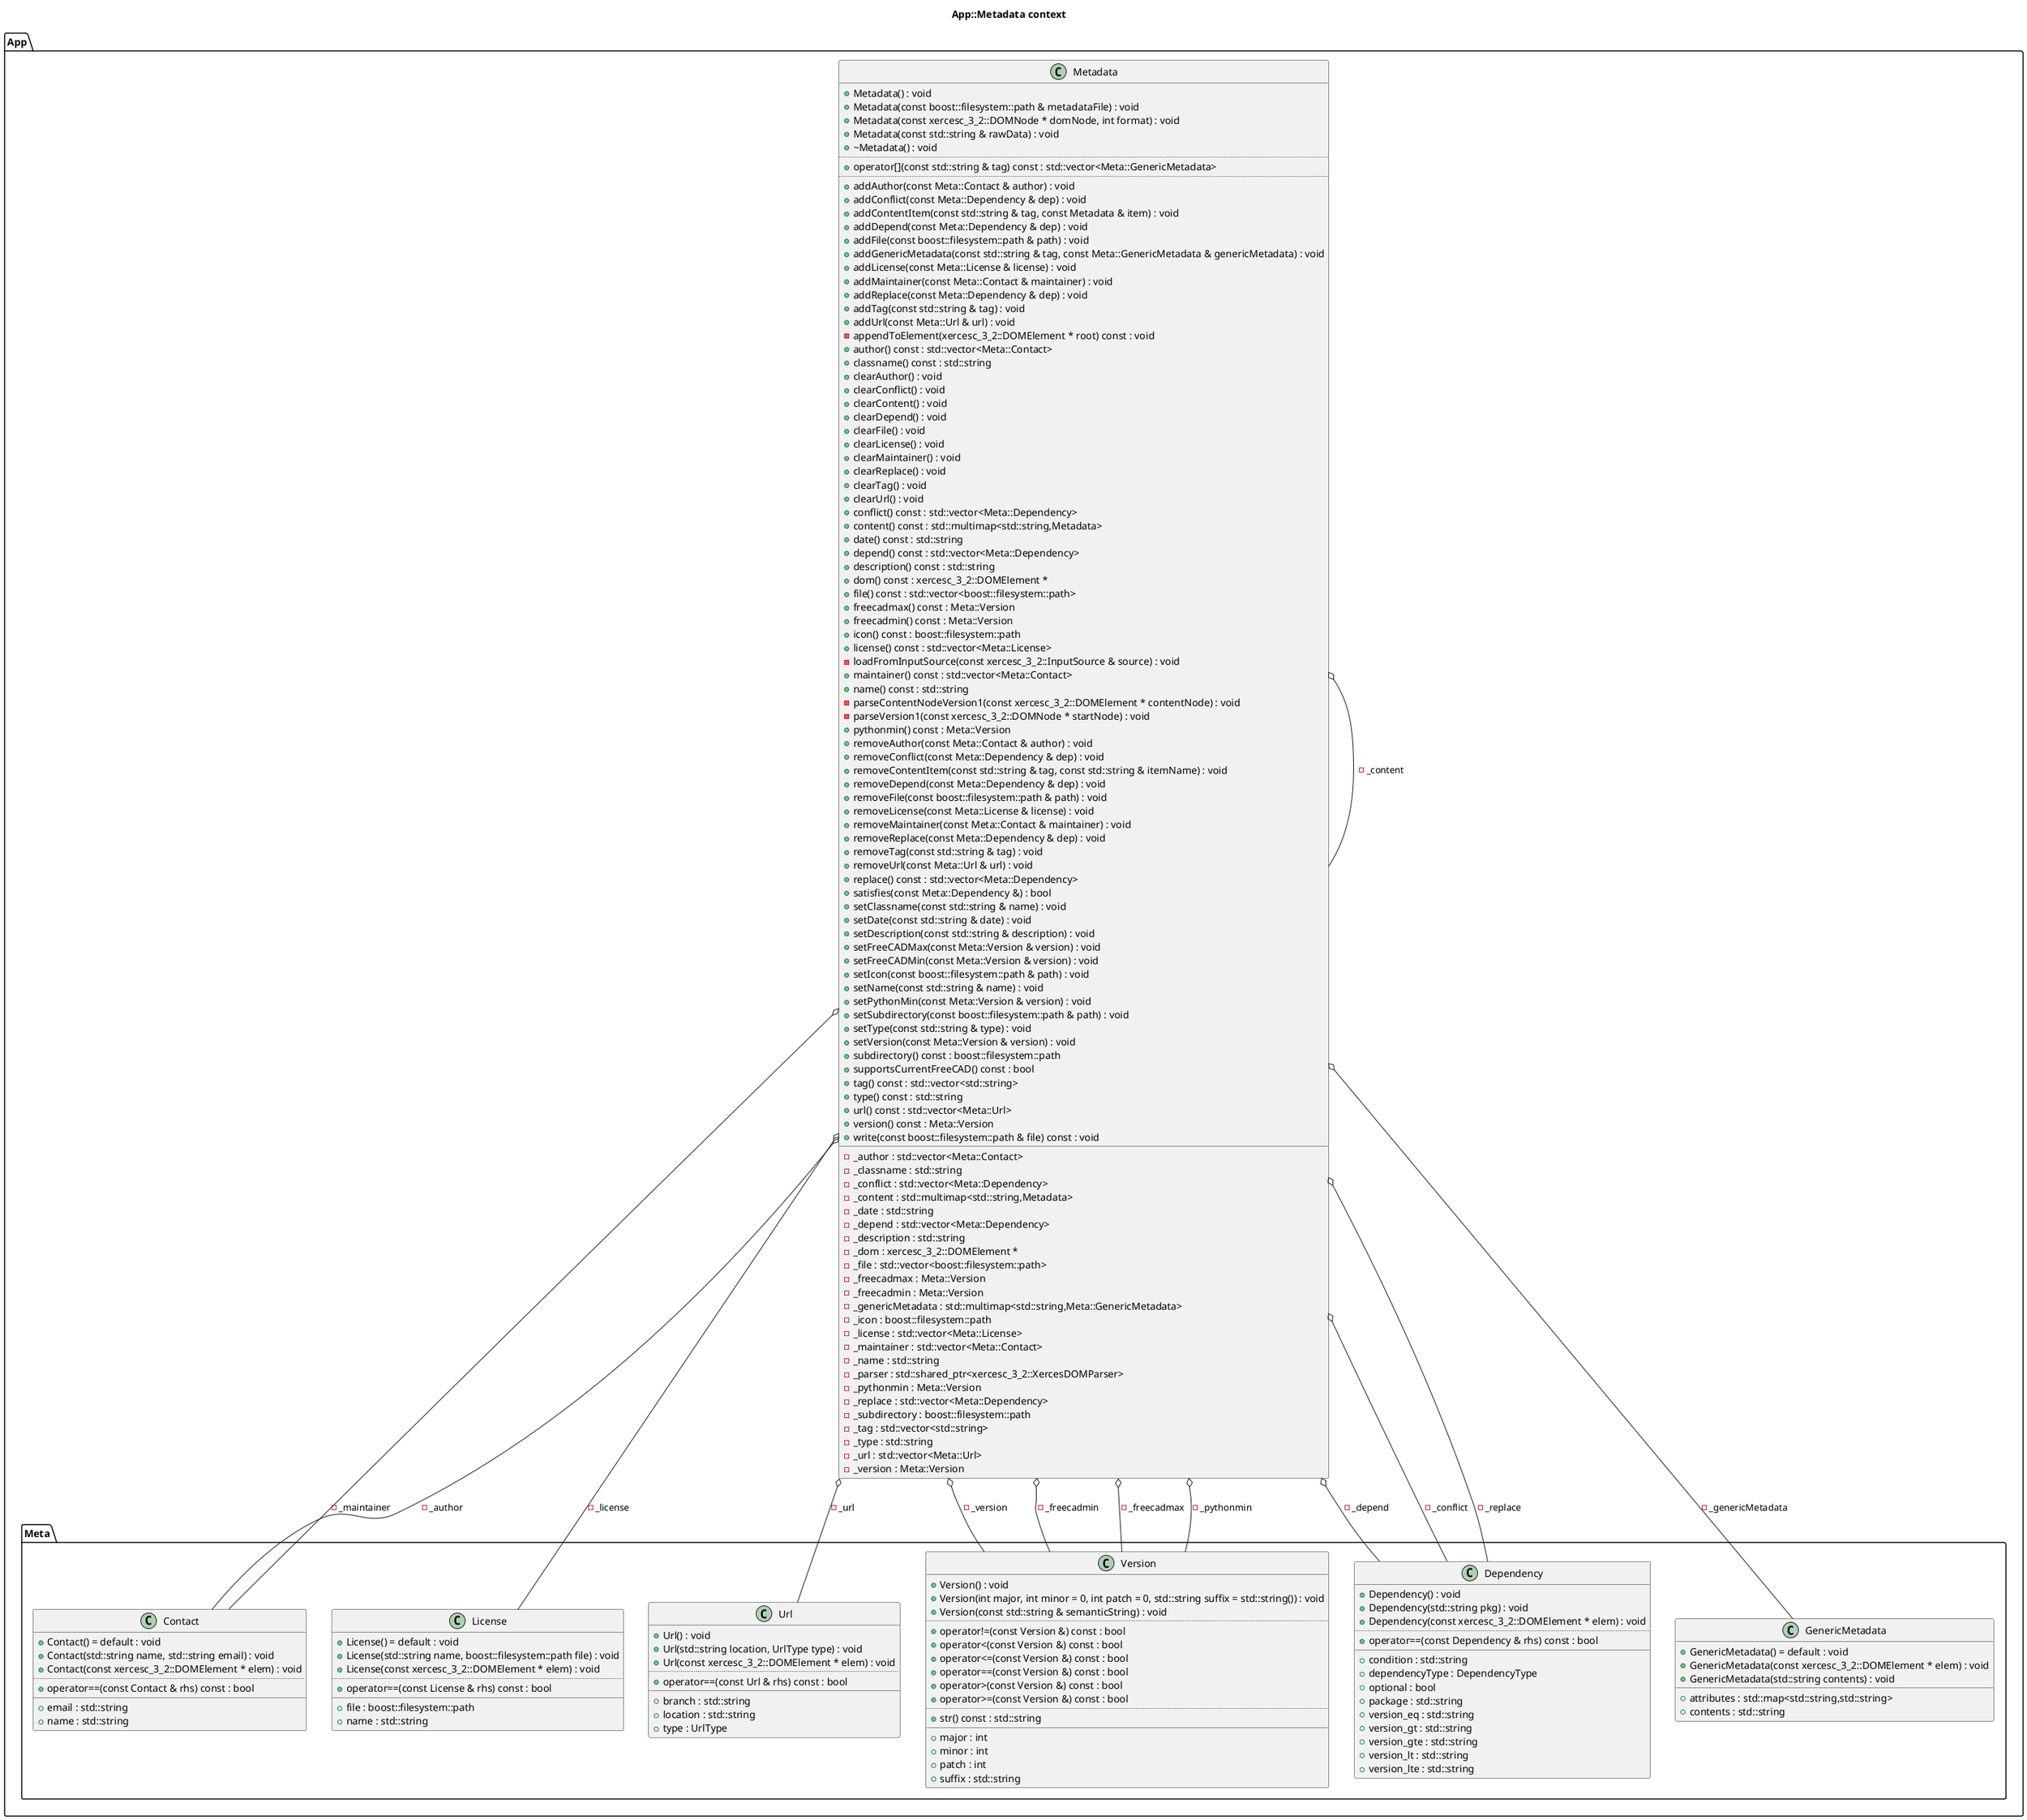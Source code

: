 @startuml
title App::Metadata context
package [App] as C_0018282610363821501524 {
package [Meta] as C_0018270916162518928430 {
class "Contact" as C_0015772584130347302077
class C_0015772584130347302077 [[https://github.com/FreeCAD/FreeCAD/blob/2fcc5317fe3aee96ca73475986a577719fc78e20/src/App/Metadata.h#L49{Contact}]] {
+Contact() = default : void [[[https://github.com/FreeCAD/FreeCAD/blob/2fcc5317fe3aee96ca73475986a577719fc78e20/src/App/Metadata.h#L50{Contact}]]]
+Contact(std::string name, std::string email) : void [[[https://github.com/FreeCAD/FreeCAD/blob/2fcc5317fe3aee96ca73475986a577719fc78e20/src/App/Metadata.h#L51{Contact}]]]
+Contact(const xercesc_3_2::DOMElement * elem) : void [[[https://github.com/FreeCAD/FreeCAD/blob/2fcc5317fe3aee96ca73475986a577719fc78e20/src/App/Metadata.h#L52{Contact}]]]
..
+operator==(const Contact & rhs) const : bool [[[https://github.com/FreeCAD/FreeCAD/blob/2fcc5317fe3aee96ca73475986a577719fc78e20/src/App/Metadata.h#L55{operator==}]]]
__
+email : std::string [[[https://github.com/FreeCAD/FreeCAD/blob/2fcc5317fe3aee96ca73475986a577719fc78e20/src/App/Metadata.h#L54{email}]]]
+name : std::string [[[https://github.com/FreeCAD/FreeCAD/blob/2fcc5317fe3aee96ca73475986a577719fc78e20/src/App/Metadata.h#L53{name}]]]
}
class "License" as C_0017283339991341509161
class C_0017283339991341509161 [[https://github.com/FreeCAD/FreeCAD/blob/2fcc5317fe3aee96ca73475986a577719fc78e20/src/App/Metadata.h#L65{License}]] {
+License() = default : void [[[https://github.com/FreeCAD/FreeCAD/blob/2fcc5317fe3aee96ca73475986a577719fc78e20/src/App/Metadata.h#L66{License}]]]
+License(std::string name, boost::filesystem::path file) : void [[[https://github.com/FreeCAD/FreeCAD/blob/2fcc5317fe3aee96ca73475986a577719fc78e20/src/App/Metadata.h#L67{License}]]]
+License(const xercesc_3_2::DOMElement * elem) : void [[[https://github.com/FreeCAD/FreeCAD/blob/2fcc5317fe3aee96ca73475986a577719fc78e20/src/App/Metadata.h#L68{License}]]]
..
+operator==(const License & rhs) const : bool [[[https://github.com/FreeCAD/FreeCAD/blob/2fcc5317fe3aee96ca73475986a577719fc78e20/src/App/Metadata.h#L72{operator==}]]]
__
+file : boost::filesystem::path [[[https://github.com/FreeCAD/FreeCAD/blob/2fcc5317fe3aee96ca73475986a577719fc78e20/src/App/Metadata.h#L71{file}]]]
+name : std::string [[[https://github.com/FreeCAD/FreeCAD/blob/2fcc5317fe3aee96ca73475986a577719fc78e20/src/App/Metadata.h#L69{name}]]]
}
class "Url" as C_0018067319493189562747
class C_0018067319493189562747 [[https://github.com/FreeCAD/FreeCAD/blob/2fcc5317fe3aee96ca73475986a577719fc78e20/src/App/Metadata.h#L89{Url}]] {
+Url() : void [[[https://github.com/FreeCAD/FreeCAD/blob/2fcc5317fe3aee96ca73475986a577719fc78e20/src/App/Metadata.h#L90{Url}]]]
+Url(std::string location, UrlType type) : void [[[https://github.com/FreeCAD/FreeCAD/blob/2fcc5317fe3aee96ca73475986a577719fc78e20/src/App/Metadata.h#L91{Url}]]]
+Url(const xercesc_3_2::DOMElement * elem) : void [[[https://github.com/FreeCAD/FreeCAD/blob/2fcc5317fe3aee96ca73475986a577719fc78e20/src/App/Metadata.h#L92{Url}]]]
..
+operator==(const Url & rhs) const : bool [[[https://github.com/FreeCAD/FreeCAD/blob/2fcc5317fe3aee96ca73475986a577719fc78e20/src/App/Metadata.h#L96{operator==}]]]
__
+branch : std::string [[[https://github.com/FreeCAD/FreeCAD/blob/2fcc5317fe3aee96ca73475986a577719fc78e20/src/App/Metadata.h#L95{branch}]]]
+location : std::string [[[https://github.com/FreeCAD/FreeCAD/blob/2fcc5317fe3aee96ca73475986a577719fc78e20/src/App/Metadata.h#L93{location}]]]
+type : UrlType [[[https://github.com/FreeCAD/FreeCAD/blob/2fcc5317fe3aee96ca73475986a577719fc78e20/src/App/Metadata.h#L94{type}]]]
}
class "Version" as C_0018099229163711272065
class C_0018099229163711272065 [[https://github.com/FreeCAD/FreeCAD/blob/2fcc5317fe3aee96ca73475986a577719fc78e20/src/App/Metadata.h#L103{Version}]] {
+Version() : void [[[https://github.com/FreeCAD/FreeCAD/blob/2fcc5317fe3aee96ca73475986a577719fc78e20/src/App/Metadata.h#L104{Version}]]]
+Version(int major, int minor = 0, int patch = 0, std::string suffix = std::string()) : void [[[https://github.com/FreeCAD/FreeCAD/blob/2fcc5317fe3aee96ca73475986a577719fc78e20/src/App/Metadata.h#L105{Version}]]]
+Version(const std::string & semanticString) : void [[[https://github.com/FreeCAD/FreeCAD/blob/2fcc5317fe3aee96ca73475986a577719fc78e20/src/App/Metadata.h#L107{Version}]]]
..
+operator!=(const Version &) const : bool [[[https://github.com/FreeCAD/FreeCAD/blob/2fcc5317fe3aee96ca73475986a577719fc78e20/src/App/Metadata.h#L121{operator!=}]]]
+operator<(const Version &) const : bool [[[https://github.com/FreeCAD/FreeCAD/blob/2fcc5317fe3aee96ca73475986a577719fc78e20/src/App/Metadata.h#L116{operator<}]]]
+operator<=(const Version &) const : bool [[[https://github.com/FreeCAD/FreeCAD/blob/2fcc5317fe3aee96ca73475986a577719fc78e20/src/App/Metadata.h#L118{operator<=}]]]
+operator==(const Version &) const : bool [[[https://github.com/FreeCAD/FreeCAD/blob/2fcc5317fe3aee96ca73475986a577719fc78e20/src/App/Metadata.h#L120{operator==}]]]
+operator>(const Version &) const : bool [[[https://github.com/FreeCAD/FreeCAD/blob/2fcc5317fe3aee96ca73475986a577719fc78e20/src/App/Metadata.h#L117{operator>}]]]
+operator>=(const Version &) const : bool [[[https://github.com/FreeCAD/FreeCAD/blob/2fcc5317fe3aee96ca73475986a577719fc78e20/src/App/Metadata.h#L119{operator>=}]]]
..
+str() const : std::string [[[https://github.com/FreeCAD/FreeCAD/blob/2fcc5317fe3aee96ca73475986a577719fc78e20/src/App/Metadata.h#L114{str}]]]
__
+major : int [[[https://github.com/FreeCAD/FreeCAD/blob/2fcc5317fe3aee96ca73475986a577719fc78e20/src/App/Metadata.h#L109{major}]]]
+minor : int [[[https://github.com/FreeCAD/FreeCAD/blob/2fcc5317fe3aee96ca73475986a577719fc78e20/src/App/Metadata.h#L110{minor}]]]
+patch : int [[[https://github.com/FreeCAD/FreeCAD/blob/2fcc5317fe3aee96ca73475986a577719fc78e20/src/App/Metadata.h#L111{patch}]]]
+suffix : std::string [[[https://github.com/FreeCAD/FreeCAD/blob/2fcc5317fe3aee96ca73475986a577719fc78e20/src/App/Metadata.h#L112{suffix}]]]
}
class "Dependency" as C_0015065226136496615902
class C_0015065226136496615902 [[https://github.com/FreeCAD/FreeCAD/blob/2fcc5317fe3aee96ca73475986a577719fc78e20/src/App/Metadata.h#L140{Dependency}]] {
+Dependency() : void [[[https://github.com/FreeCAD/FreeCAD/blob/2fcc5317fe3aee96ca73475986a577719fc78e20/src/App/Metadata.h#L141{Dependency}]]]
+Dependency(std::string pkg) : void [[[https://github.com/FreeCAD/FreeCAD/blob/2fcc5317fe3aee96ca73475986a577719fc78e20/src/App/Metadata.h#L142{Dependency}]]]
+Dependency(const xercesc_3_2::DOMElement * elem) : void [[[https://github.com/FreeCAD/FreeCAD/blob/2fcc5317fe3aee96ca73475986a577719fc78e20/src/App/Metadata.h#L143{Dependency}]]]
..
+operator==(const Dependency & rhs) const : bool [[[https://github.com/FreeCAD/FreeCAD/blob/2fcc5317fe3aee96ca73475986a577719fc78e20/src/App/Metadata.h#L159{operator==}]]]
__
+condition : std::string [[[https://github.com/FreeCAD/FreeCAD/blob/2fcc5317fe3aee96ca73475986a577719fc78e20/src/App/Metadata.h#L156{condition}]]]
+dependencyType : DependencyType [[[https://github.com/FreeCAD/FreeCAD/blob/2fcc5317fe3aee96ca73475986a577719fc78e20/src/App/Metadata.h#L158{dependencyType}]]]
+optional : bool [[[https://github.com/FreeCAD/FreeCAD/blob/2fcc5317fe3aee96ca73475986a577719fc78e20/src/App/Metadata.h#L157{optional}]]]
+package : std::string [[[https://github.com/FreeCAD/FreeCAD/blob/2fcc5317fe3aee96ca73475986a577719fc78e20/src/App/Metadata.h#L145{package}]]]
+version_eq : std::string [[[https://github.com/FreeCAD/FreeCAD/blob/2fcc5317fe3aee96ca73475986a577719fc78e20/src/App/Metadata.h#L151{version_eq}]]]
+version_gt : std::string [[[https://github.com/FreeCAD/FreeCAD/blob/2fcc5317fe3aee96ca73475986a577719fc78e20/src/App/Metadata.h#L155{version_gt}]]]
+version_gte : std::string [[[https://github.com/FreeCAD/FreeCAD/blob/2fcc5317fe3aee96ca73475986a577719fc78e20/src/App/Metadata.h#L153{version_gte}]]]
+version_lt : std::string [[[https://github.com/FreeCAD/FreeCAD/blob/2fcc5317fe3aee96ca73475986a577719fc78e20/src/App/Metadata.h#L147{version_lt}]]]
+version_lte : std::string [[[https://github.com/FreeCAD/FreeCAD/blob/2fcc5317fe3aee96ca73475986a577719fc78e20/src/App/Metadata.h#L149{version_lte}]]]
}
class "GenericMetadata" as C_0005429902034488004171
class C_0005429902034488004171 [[https://github.com/FreeCAD/FreeCAD/blob/2fcc5317fe3aee96ca73475986a577719fc78e20/src/App/Metadata.h#L170{GenericMetadata}]] {
+GenericMetadata() = default : void [[[https://github.com/FreeCAD/FreeCAD/blob/2fcc5317fe3aee96ca73475986a577719fc78e20/src/App/Metadata.h#L171{GenericMetadata}]]]
+GenericMetadata(const xercesc_3_2::DOMElement * elem) : void [[[https://github.com/FreeCAD/FreeCAD/blob/2fcc5317fe3aee96ca73475986a577719fc78e20/src/App/Metadata.h#L172{GenericMetadata}]]]
+GenericMetadata(std::string contents) : void [[[https://github.com/FreeCAD/FreeCAD/blob/2fcc5317fe3aee96ca73475986a577719fc78e20/src/App/Metadata.h#L173{GenericMetadata}]]]
__
+attributes : std::map<std::string,std::string> [[[https://github.com/FreeCAD/FreeCAD/blob/2fcc5317fe3aee96ca73475986a577719fc78e20/src/App/Metadata.h#L175{attributes}]]]
+contents : std::string [[[https://github.com/FreeCAD/FreeCAD/blob/2fcc5317fe3aee96ca73475986a577719fc78e20/src/App/Metadata.h#L174{contents}]]]
}
}
class "Metadata" as C_0006748241260794213528
class C_0006748241260794213528 [[https://github.com/FreeCAD/FreeCAD/blob/2fcc5317fe3aee96ca73475986a577719fc78e20/src/App/Metadata.h#L188{Metadata}]] {
+Metadata() : void [[[https://github.com/FreeCAD/FreeCAD/blob/2fcc5317fe3aee96ca73475986a577719fc78e20/src/App/Metadata.h#L191{Metadata}]]]
+Metadata(const boost::filesystem::path & metadataFile) : void [[[https://github.com/FreeCAD/FreeCAD/blob/2fcc5317fe3aee96ca73475986a577719fc78e20/src/App/Metadata.h#L199{Metadata}]]]
+Metadata(const xercesc_3_2::DOMNode * domNode, int format) : void [[[https://github.com/FreeCAD/FreeCAD/blob/2fcc5317fe3aee96ca73475986a577719fc78e20/src/App/Metadata.h#L207{Metadata}]]]
+Metadata(const std::string & rawData) : void [[[https://github.com/FreeCAD/FreeCAD/blob/2fcc5317fe3aee96ca73475986a577719fc78e20/src/App/Metadata.h#L212{Metadata}]]]
+~Metadata() : void [[[https://github.com/FreeCAD/FreeCAD/blob/2fcc5317fe3aee96ca73475986a577719fc78e20/src/App/Metadata.h#L214{~Metadata}]]]
..
+operator[](const std::string & tag) const : std::vector<Meta::GenericMetadata> [[[https://github.com/FreeCAD/FreeCAD/blob/2fcc5317fe3aee96ca73475986a577719fc78e20/src/App/Metadata.h#L279{operator[]}]]]
..
+addAuthor(const Meta::Contact & author) : void [[[https://github.com/FreeCAD/FreeCAD/blob/2fcc5317fe3aee96ca73475986a577719fc78e20/src/App/Metadata.h#L296{addAuthor}]]]
+addConflict(const Meta::Dependency & dep) : void [[[https://github.com/FreeCAD/FreeCAD/blob/2fcc5317fe3aee96ca73475986a577719fc78e20/src/App/Metadata.h#L298{addConflict}]]]
+addContentItem(const std::string & tag, const Metadata & item) : void [[[https://github.com/FreeCAD/FreeCAD/blob/2fcc5317fe3aee96ca73475986a577719fc78e20/src/App/Metadata.h#L305{addContentItem}]]]
+addDepend(const Meta::Dependency & dep) : void [[[https://github.com/FreeCAD/FreeCAD/blob/2fcc5317fe3aee96ca73475986a577719fc78e20/src/App/Metadata.h#L297{addDepend}]]]
+addFile(const boost::filesystem::path & path) : void [[[https://github.com/FreeCAD/FreeCAD/blob/2fcc5317fe3aee96ca73475986a577719fc78e20/src/App/Metadata.h#L304{addFile}]]]
+addGenericMetadata(const std::string & tag, const Meta::GenericMetadata & genericMetadata) : void [[[https://github.com/FreeCAD/FreeCAD/blob/2fcc5317fe3aee96ca73475986a577719fc78e20/src/App/Metadata.h#L309{addGenericMetadata}]]]
+addLicense(const Meta::License & license) : void [[[https://github.com/FreeCAD/FreeCAD/blob/2fcc5317fe3aee96ca73475986a577719fc78e20/src/App/Metadata.h#L294{addLicense}]]]
+addMaintainer(const Meta::Contact & maintainer) : void [[[https://github.com/FreeCAD/FreeCAD/blob/2fcc5317fe3aee96ca73475986a577719fc78e20/src/App/Metadata.h#L293{addMaintainer}]]]
+addReplace(const Meta::Dependency & dep) : void [[[https://github.com/FreeCAD/FreeCAD/blob/2fcc5317fe3aee96ca73475986a577719fc78e20/src/App/Metadata.h#L299{addReplace}]]]
+addTag(const std::string & tag) : void [[[https://github.com/FreeCAD/FreeCAD/blob/2fcc5317fe3aee96ca73475986a577719fc78e20/src/App/Metadata.h#L300{addTag}]]]
+addUrl(const Meta::Url & url) : void [[[https://github.com/FreeCAD/FreeCAD/blob/2fcc5317fe3aee96ca73475986a577719fc78e20/src/App/Metadata.h#L295{addUrl}]]]
-appendToElement(xercesc_3_2::DOMElement * root) const : void [[[https://github.com/FreeCAD/FreeCAD/blob/2fcc5317fe3aee96ca73475986a577719fc78e20/src/App/Metadata.h#L384{appendToElement}]]]
+author() const : std::vector<Meta::Contact> [[[https://github.com/FreeCAD/FreeCAD/blob/2fcc5317fe3aee96ca73475986a577719fc78e20/src/App/Metadata.h#L234{author}]]]
+classname() const : std::string [[[https://github.com/FreeCAD/FreeCAD/blob/2fcc5317fe3aee96ca73475986a577719fc78e20/src/App/Metadata.h#L244{classname}]]]
+clearAuthor() : void [[[https://github.com/FreeCAD/FreeCAD/blob/2fcc5317fe3aee96ca73475986a577719fc78e20/src/App/Metadata.h#L328{clearAuthor}]]]
+clearConflict() : void [[[https://github.com/FreeCAD/FreeCAD/blob/2fcc5317fe3aee96ca73475986a577719fc78e20/src/App/Metadata.h#L330{clearConflict}]]]
+clearContent() : void [[[https://github.com/FreeCAD/FreeCAD/blob/2fcc5317fe3aee96ca73475986a577719fc78e20/src/App/Metadata.h#L324{clearContent}]]]
+clearDepend() : void [[[https://github.com/FreeCAD/FreeCAD/blob/2fcc5317fe3aee96ca73475986a577719fc78e20/src/App/Metadata.h#L329{clearDepend}]]]
+clearFile() : void [[[https://github.com/FreeCAD/FreeCAD/blob/2fcc5317fe3aee96ca73475986a577719fc78e20/src/App/Metadata.h#L333{clearFile}]]]
+clearLicense() : void [[[https://github.com/FreeCAD/FreeCAD/blob/2fcc5317fe3aee96ca73475986a577719fc78e20/src/App/Metadata.h#L326{clearLicense}]]]
+clearMaintainer() : void [[[https://github.com/FreeCAD/FreeCAD/blob/2fcc5317fe3aee96ca73475986a577719fc78e20/src/App/Metadata.h#L325{clearMaintainer}]]]
+clearReplace() : void [[[https://github.com/FreeCAD/FreeCAD/blob/2fcc5317fe3aee96ca73475986a577719fc78e20/src/App/Metadata.h#L331{clearReplace}]]]
+clearTag() : void [[[https://github.com/FreeCAD/FreeCAD/blob/2fcc5317fe3aee96ca73475986a577719fc78e20/src/App/Metadata.h#L332{clearTag}]]]
+clearUrl() : void [[[https://github.com/FreeCAD/FreeCAD/blob/2fcc5317fe3aee96ca73475986a577719fc78e20/src/App/Metadata.h#L327{clearUrl}]]]
+conflict() const : std::vector<Meta::Dependency> [[[https://github.com/FreeCAD/FreeCAD/blob/2fcc5317fe3aee96ca73475986a577719fc78e20/src/App/Metadata.h#L238{conflict}]]]
+content() const : std::multimap<std::string,Metadata> [[[https://github.com/FreeCAD/FreeCAD/blob/2fcc5317fe3aee96ca73475986a577719fc78e20/src/App/Metadata.h#L269{content}]]]
+date() const : std::string [[[https://github.com/FreeCAD/FreeCAD/blob/2fcc5317fe3aee96ca73475986a577719fc78e20/src/App/Metadata.h#L224{date}]]]
+depend() const : std::vector<Meta::Dependency> [[[https://github.com/FreeCAD/FreeCAD/blob/2fcc5317fe3aee96ca73475986a577719fc78e20/src/App/Metadata.h#L236{depend}]]]
+description() const : std::string [[[https://github.com/FreeCAD/FreeCAD/blob/2fcc5317fe3aee96ca73475986a577719fc78e20/src/App/Metadata.h#L226{description}]]]
+dom() const : xercesc_3_2::DOMElement * [[[https://github.com/FreeCAD/FreeCAD/blob/2fcc5317fe3aee96ca73475986a577719fc78e20/src/App/Metadata.h#L284{dom}]]]
+file() const : std::vector<boost::filesystem::path> [[[https://github.com/FreeCAD/FreeCAD/blob/2fcc5317fe3aee96ca73475986a577719fc78e20/src/App/Metadata.h#L248{file}]]]
+freecadmax() const : Meta::Version [[[https://github.com/FreeCAD/FreeCAD/blob/2fcc5317fe3aee96ca73475986a577719fc78e20/src/App/Metadata.h#L250{freecadmax}]]]
+freecadmin() const : Meta::Version [[[https://github.com/FreeCAD/FreeCAD/blob/2fcc5317fe3aee96ca73475986a577719fc78e20/src/App/Metadata.h#L249{freecadmin}]]]
+icon() const : boost::filesystem::path [[[https://github.com/FreeCAD/FreeCAD/blob/2fcc5317fe3aee96ca73475986a577719fc78e20/src/App/Metadata.h#L242{icon}]]]
+license() const : std::vector<Meta::License> [[[https://github.com/FreeCAD/FreeCAD/blob/2fcc5317fe3aee96ca73475986a577719fc78e20/src/App/Metadata.h#L230{license}]]]
-loadFromInputSource(const xercesc_3_2::InputSource & source) : void [[[https://github.com/FreeCAD/FreeCAD/blob/2fcc5317fe3aee96ca73475986a577719fc78e20/src/App/Metadata.h#L380{loadFromInputSource}]]]
+maintainer() const : std::vector<Meta::Contact> [[[https://github.com/FreeCAD/FreeCAD/blob/2fcc5317fe3aee96ca73475986a577719fc78e20/src/App/Metadata.h#L228{maintainer}]]]
+name() const : std::string [[[https://github.com/FreeCAD/FreeCAD/blob/2fcc5317fe3aee96ca73475986a577719fc78e20/src/App/Metadata.h#L221{name}]]]
-parseContentNodeVersion1(const xercesc_3_2::DOMElement * contentNode) : void [[[https://github.com/FreeCAD/FreeCAD/blob/2fcc5317fe3aee96ca73475986a577719fc78e20/src/App/Metadata.h#L382{parseContentNodeVersion1}]]]
-parseVersion1(const xercesc_3_2::DOMNode * startNode) : void [[[https://github.com/FreeCAD/FreeCAD/blob/2fcc5317fe3aee96ca73475986a577719fc78e20/src/App/Metadata.h#L381{parseVersion1}]]]
+pythonmin() const : Meta::Version [[[https://github.com/FreeCAD/FreeCAD/blob/2fcc5317fe3aee96ca73475986a577719fc78e20/src/App/Metadata.h#L251{pythonmin}]]]
+removeAuthor(const Meta::Contact & author) : void [[[https://github.com/FreeCAD/FreeCAD/blob/2fcc5317fe3aee96ca73475986a577719fc78e20/src/App/Metadata.h#L316{removeAuthor}]]]
+removeConflict(const Meta::Dependency & dep) : void [[[https://github.com/FreeCAD/FreeCAD/blob/2fcc5317fe3aee96ca73475986a577719fc78e20/src/App/Metadata.h#L318{removeConflict}]]]
+removeContentItem(const std::string & tag, const std::string & itemName) : void [[[https://github.com/FreeCAD/FreeCAD/blob/2fcc5317fe3aee96ca73475986a577719fc78e20/src/App/Metadata.h#L312{removeContentItem}]]]
+removeDepend(const Meta::Dependency & dep) : void [[[https://github.com/FreeCAD/FreeCAD/blob/2fcc5317fe3aee96ca73475986a577719fc78e20/src/App/Metadata.h#L317{removeDepend}]]]
+removeFile(const boost::filesystem::path & path) : void [[[https://github.com/FreeCAD/FreeCAD/blob/2fcc5317fe3aee96ca73475986a577719fc78e20/src/App/Metadata.h#L321{removeFile}]]]
+removeLicense(const Meta::License & license) : void [[[https://github.com/FreeCAD/FreeCAD/blob/2fcc5317fe3aee96ca73475986a577719fc78e20/src/App/Metadata.h#L314{removeLicense}]]]
+removeMaintainer(const Meta::Contact & maintainer) : void [[[https://github.com/FreeCAD/FreeCAD/blob/2fcc5317fe3aee96ca73475986a577719fc78e20/src/App/Metadata.h#L313{removeMaintainer}]]]
+removeReplace(const Meta::Dependency & dep) : void [[[https://github.com/FreeCAD/FreeCAD/blob/2fcc5317fe3aee96ca73475986a577719fc78e20/src/App/Metadata.h#L319{removeReplace}]]]
+removeTag(const std::string & tag) : void [[[https://github.com/FreeCAD/FreeCAD/blob/2fcc5317fe3aee96ca73475986a577719fc78e20/src/App/Metadata.h#L320{removeTag}]]]
+removeUrl(const Meta::Url & url) : void [[[https://github.com/FreeCAD/FreeCAD/blob/2fcc5317fe3aee96ca73475986a577719fc78e20/src/App/Metadata.h#L315{removeUrl}]]]
+replace() const : std::vector<Meta::Dependency> [[[https://github.com/FreeCAD/FreeCAD/blob/2fcc5317fe3aee96ca73475986a577719fc78e20/src/App/Metadata.h#L240{replace}]]]
+satisfies(const Meta::Dependency &) : bool [[[https://github.com/FreeCAD/FreeCAD/blob/2fcc5317fe3aee96ca73475986a577719fc78e20/src/App/Metadata.h#L343{satisfies}]]]
+setClassname(const std::string & name) : void [[[https://github.com/FreeCAD/FreeCAD/blob/2fcc5317fe3aee96ca73475986a577719fc78e20/src/App/Metadata.h#L302{setClassname}]]]
+setDate(const std::string & date) : void [[[https://github.com/FreeCAD/FreeCAD/blob/2fcc5317fe3aee96ca73475986a577719fc78e20/src/App/Metadata.h#L291{setDate}]]]
+setDescription(const std::string & description) : void [[[https://github.com/FreeCAD/FreeCAD/blob/2fcc5317fe3aee96ca73475986a577719fc78e20/src/App/Metadata.h#L292{setDescription}]]]
+setFreeCADMax(const Meta::Version & version) : void [[[https://github.com/FreeCAD/FreeCAD/blob/2fcc5317fe3aee96ca73475986a577719fc78e20/src/App/Metadata.h#L307{setFreeCADMax}]]]
+setFreeCADMin(const Meta::Version & version) : void [[[https://github.com/FreeCAD/FreeCAD/blob/2fcc5317fe3aee96ca73475986a577719fc78e20/src/App/Metadata.h#L306{setFreeCADMin}]]]
+setIcon(const boost::filesystem::path & path) : void [[[https://github.com/FreeCAD/FreeCAD/blob/2fcc5317fe3aee96ca73475986a577719fc78e20/src/App/Metadata.h#L301{setIcon}]]]
+setName(const std::string & name) : void [[[https://github.com/FreeCAD/FreeCAD/blob/2fcc5317fe3aee96ca73475986a577719fc78e20/src/App/Metadata.h#L288{setName}]]]
+setPythonMin(const Meta::Version & version) : void [[[https://github.com/FreeCAD/FreeCAD/blob/2fcc5317fe3aee96ca73475986a577719fc78e20/src/App/Metadata.h#L308{setPythonMin}]]]
+setSubdirectory(const boost::filesystem::path & path) : void [[[https://github.com/FreeCAD/FreeCAD/blob/2fcc5317fe3aee96ca73475986a577719fc78e20/src/App/Metadata.h#L303{setSubdirectory}]]]
+setType(const std::string & type) : void [[[https://github.com/FreeCAD/FreeCAD/blob/2fcc5317fe3aee96ca73475986a577719fc78e20/src/App/Metadata.h#L289{setType}]]]
+setVersion(const Meta::Version & version) : void [[[https://github.com/FreeCAD/FreeCAD/blob/2fcc5317fe3aee96ca73475986a577719fc78e20/src/App/Metadata.h#L290{setVersion}]]]
+subdirectory() const : boost::filesystem::path [[[https://github.com/FreeCAD/FreeCAD/blob/2fcc5317fe3aee96ca73475986a577719fc78e20/src/App/Metadata.h#L246{subdirectory}]]]
+supportsCurrentFreeCAD() const : bool [[[https://github.com/FreeCAD/FreeCAD/blob/2fcc5317fe3aee96ca73475986a577719fc78e20/src/App/Metadata.h#L349{supportsCurrentFreeCAD}]]]
+tag() const : std::vector<std::string> [[[https://github.com/FreeCAD/FreeCAD/blob/2fcc5317fe3aee96ca73475986a577719fc78e20/src/App/Metadata.h#L241{tag}]]]
+type() const : std::string [[[https://github.com/FreeCAD/FreeCAD/blob/2fcc5317fe3aee96ca73475986a577719fc78e20/src/App/Metadata.h#L222{type}]]]
+url() const : std::vector<Meta::Url> [[[https://github.com/FreeCAD/FreeCAD/blob/2fcc5317fe3aee96ca73475986a577719fc78e20/src/App/Metadata.h#L231{url}]]]
+version() const : Meta::Version [[[https://github.com/FreeCAD/FreeCAD/blob/2fcc5317fe3aee96ca73475986a577719fc78e20/src/App/Metadata.h#L223{version}]]]
+write(const boost::filesystem::path & file) const : void [[[https://github.com/FreeCAD/FreeCAD/blob/2fcc5317fe3aee96ca73475986a577719fc78e20/src/App/Metadata.h#L338{write}]]]
__
-_author : std::vector<Meta::Contact> [[[https://github.com/FreeCAD/FreeCAD/blob/2fcc5317fe3aee96ca73475986a577719fc78e20/src/App/Metadata.h#L360{_author}]]]
-_classname : std::string [[[https://github.com/FreeCAD/FreeCAD/blob/2fcc5317fe3aee96ca73475986a577719fc78e20/src/App/Metadata.h#L366{_classname}]]]
-_conflict : std::vector<Meta::Dependency> [[[https://github.com/FreeCAD/FreeCAD/blob/2fcc5317fe3aee96ca73475986a577719fc78e20/src/App/Metadata.h#L362{_conflict}]]]
-_content : std::multimap<std::string,Metadata> [[[https://github.com/FreeCAD/FreeCAD/blob/2fcc5317fe3aee96ca73475986a577719fc78e20/src/App/Metadata.h#L373{_content}]]]
-_date : std::string [[[https://github.com/FreeCAD/FreeCAD/blob/2fcc5317fe3aee96ca73475986a577719fc78e20/src/App/Metadata.h#L355{_date}]]]
-_depend : std::vector<Meta::Dependency> [[[https://github.com/FreeCAD/FreeCAD/blob/2fcc5317fe3aee96ca73475986a577719fc78e20/src/App/Metadata.h#L361{_depend}]]]
-_description : std::string [[[https://github.com/FreeCAD/FreeCAD/blob/2fcc5317fe3aee96ca73475986a577719fc78e20/src/App/Metadata.h#L356{_description}]]]
-_dom : xercesc_3_2::DOMElement * [[[https://github.com/FreeCAD/FreeCAD/blob/2fcc5317fe3aee96ca73475986a577719fc78e20/src/App/Metadata.h#L377{_dom}]]]
-_file : std::vector<boost::filesystem::path> [[[https://github.com/FreeCAD/FreeCAD/blob/2fcc5317fe3aee96ca73475986a577719fc78e20/src/App/Metadata.h#L368{_file}]]]
-_freecadmax : Meta::Version [[[https://github.com/FreeCAD/FreeCAD/blob/2fcc5317fe3aee96ca73475986a577719fc78e20/src/App/Metadata.h#L370{_freecadmax}]]]
-_freecadmin : Meta::Version [[[https://github.com/FreeCAD/FreeCAD/blob/2fcc5317fe3aee96ca73475986a577719fc78e20/src/App/Metadata.h#L369{_freecadmin}]]]
-_genericMetadata : std::multimap<std::string,Meta::GenericMetadata> [[[https://github.com/FreeCAD/FreeCAD/blob/2fcc5317fe3aee96ca73475986a577719fc78e20/src/App/Metadata.h#L375{_genericMetadata}]]]
-_icon : boost::filesystem::path [[[https://github.com/FreeCAD/FreeCAD/blob/2fcc5317fe3aee96ca73475986a577719fc78e20/src/App/Metadata.h#L365{_icon}]]]
-_license : std::vector<Meta::License> [[[https://github.com/FreeCAD/FreeCAD/blob/2fcc5317fe3aee96ca73475986a577719fc78e20/src/App/Metadata.h#L358{_license}]]]
-_maintainer : std::vector<Meta::Contact> [[[https://github.com/FreeCAD/FreeCAD/blob/2fcc5317fe3aee96ca73475986a577719fc78e20/src/App/Metadata.h#L357{_maintainer}]]]
-_name : std::string [[[https://github.com/FreeCAD/FreeCAD/blob/2fcc5317fe3aee96ca73475986a577719fc78e20/src/App/Metadata.h#L352{_name}]]]
-_parser : std::shared_ptr<xercesc_3_2::XercesDOMParser> [[[https://github.com/FreeCAD/FreeCAD/blob/2fcc5317fe3aee96ca73475986a577719fc78e20/src/App/Metadata.h#L378{_parser}]]]
-_pythonmin : Meta::Version [[[https://github.com/FreeCAD/FreeCAD/blob/2fcc5317fe3aee96ca73475986a577719fc78e20/src/App/Metadata.h#L371{_pythonmin}]]]
-_replace : std::vector<Meta::Dependency> [[[https://github.com/FreeCAD/FreeCAD/blob/2fcc5317fe3aee96ca73475986a577719fc78e20/src/App/Metadata.h#L363{_replace}]]]
-_subdirectory : boost::filesystem::path [[[https://github.com/FreeCAD/FreeCAD/blob/2fcc5317fe3aee96ca73475986a577719fc78e20/src/App/Metadata.h#L367{_subdirectory}]]]
-_tag : std::vector<std::string> [[[https://github.com/FreeCAD/FreeCAD/blob/2fcc5317fe3aee96ca73475986a577719fc78e20/src/App/Metadata.h#L364{_tag}]]]
-_type : std::string [[[https://github.com/FreeCAD/FreeCAD/blob/2fcc5317fe3aee96ca73475986a577719fc78e20/src/App/Metadata.h#L353{_type}]]]
-_url : std::vector<Meta::Url> [[[https://github.com/FreeCAD/FreeCAD/blob/2fcc5317fe3aee96ca73475986a577719fc78e20/src/App/Metadata.h#L359{_url}]]]
-_version : Meta::Version [[[https://github.com/FreeCAD/FreeCAD/blob/2fcc5317fe3aee96ca73475986a577719fc78e20/src/App/Metadata.h#L354{_version}]]]
}
}
C_0006748241260794213528 o-- C_0018099229163711272065 [[https://github.com/FreeCAD/FreeCAD/blob/2fcc5317fe3aee96ca73475986a577719fc78e20/src/App/Metadata.h#L354{_version}]] : -_version
C_0006748241260794213528 o-- C_0015772584130347302077 [[https://github.com/FreeCAD/FreeCAD/blob/2fcc5317fe3aee96ca73475986a577719fc78e20/src/App/Metadata.h#L357{_maintainer}]] : -_maintainer
C_0006748241260794213528 o-- C_0017283339991341509161 [[https://github.com/FreeCAD/FreeCAD/blob/2fcc5317fe3aee96ca73475986a577719fc78e20/src/App/Metadata.h#L358{_license}]] : -_license
C_0006748241260794213528 o-- C_0018067319493189562747 [[https://github.com/FreeCAD/FreeCAD/blob/2fcc5317fe3aee96ca73475986a577719fc78e20/src/App/Metadata.h#L359{_url}]] : -_url
C_0006748241260794213528 o-- C_0015772584130347302077 [[https://github.com/FreeCAD/FreeCAD/blob/2fcc5317fe3aee96ca73475986a577719fc78e20/src/App/Metadata.h#L360{_author}]] : -_author
C_0006748241260794213528 o-- C_0015065226136496615902 [[https://github.com/FreeCAD/FreeCAD/blob/2fcc5317fe3aee96ca73475986a577719fc78e20/src/App/Metadata.h#L361{_depend}]] : -_depend
C_0006748241260794213528 o-- C_0015065226136496615902 [[https://github.com/FreeCAD/FreeCAD/blob/2fcc5317fe3aee96ca73475986a577719fc78e20/src/App/Metadata.h#L362{_conflict}]] : -_conflict
C_0006748241260794213528 o-- C_0015065226136496615902 [[https://github.com/FreeCAD/FreeCAD/blob/2fcc5317fe3aee96ca73475986a577719fc78e20/src/App/Metadata.h#L363{_replace}]] : -_replace
C_0006748241260794213528 o-- C_0018099229163711272065 [[https://github.com/FreeCAD/FreeCAD/blob/2fcc5317fe3aee96ca73475986a577719fc78e20/src/App/Metadata.h#L369{_freecadmin}]] : -_freecadmin
C_0006748241260794213528 o-- C_0018099229163711272065 [[https://github.com/FreeCAD/FreeCAD/blob/2fcc5317fe3aee96ca73475986a577719fc78e20/src/App/Metadata.h#L370{_freecadmax}]] : -_freecadmax
C_0006748241260794213528 o-- C_0018099229163711272065 [[https://github.com/FreeCAD/FreeCAD/blob/2fcc5317fe3aee96ca73475986a577719fc78e20/src/App/Metadata.h#L371{_pythonmin}]] : -_pythonmin
C_0006748241260794213528 o-- C_0006748241260794213528 [[https://github.com/FreeCAD/FreeCAD/blob/2fcc5317fe3aee96ca73475986a577719fc78e20/src/App/Metadata.h#L373{_content}]] : -_content
C_0006748241260794213528 o-- C_0005429902034488004171 [[https://github.com/FreeCAD/FreeCAD/blob/2fcc5317fe3aee96ca73475986a577719fc78e20/src/App/Metadata.h#L375{_genericMetadata}]] : -_genericMetadata

'Generated with clang-uml, version 0.6.0
'LLVM version Ubuntu clang version 19.1.1 (1ubuntu1)
@enduml
